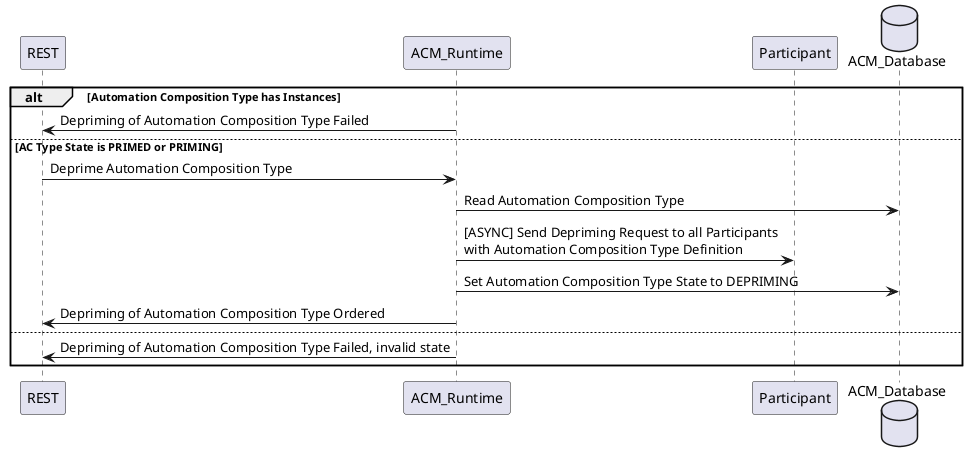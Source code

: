 @startuml
participant REST
participant ACM_Runtime
participant Participant
database ACM_Database

alt Automation Composition Type has Instances
  REST <- ACM_Runtime: Depriming of Automation Composition Type Failed
else AC Type State is PRIMED or PRIMING
 REST -> ACM_Runtime: Deprime Automation Composition Type

 ACM_Runtime -> ACM_Database: Read Automation Composition Type
 ACM_Runtime -> Participant: [ASYNC] Send Depriming Request to all Participants\nwith Automation Composition Type Definition
 ACM_Runtime -> ACM_Database: Set Automation Composition Type State to DEPRIMING

 REST <- ACM_Runtime: Depriming of Automation Composition Type Ordered
else
 REST <- ACM_Runtime: Depriming of Automation Composition Type Failed, invalid state
end

@enduml
